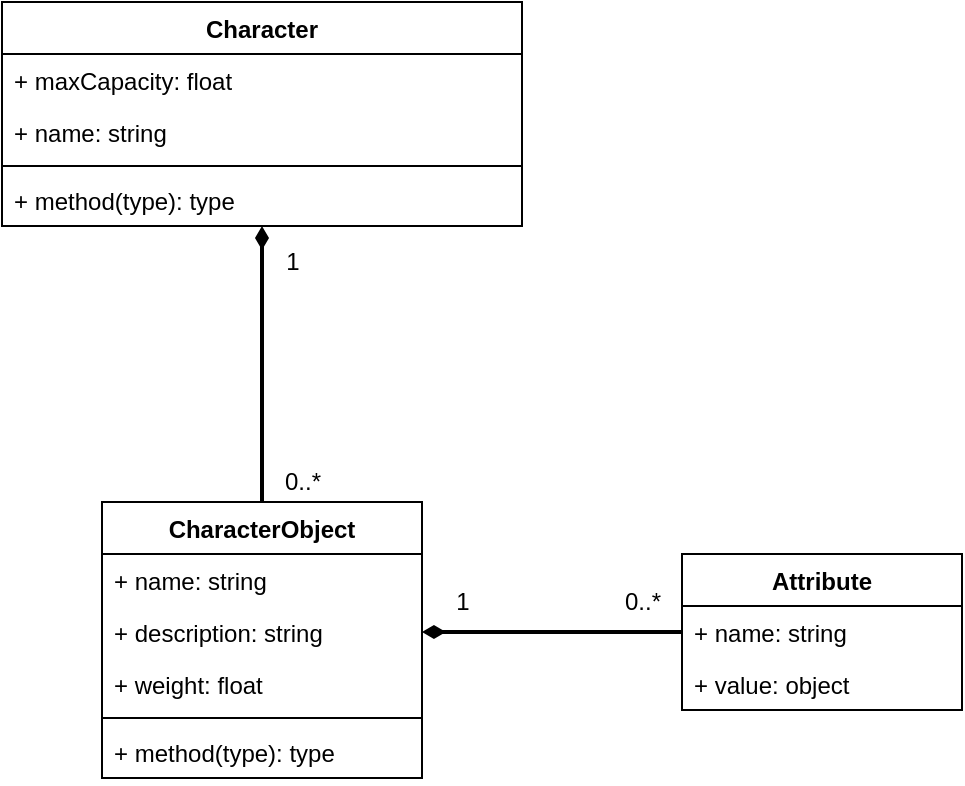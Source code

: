 <mxfile version="16.5.1" type="device"><diagram id="RT0XoFt2jkPjuvHoGF--" name="Page-1"><mxGraphModel dx="918" dy="754" grid="1" gridSize="10" guides="1" tooltips="1" connect="1" arrows="1" fold="1" page="1" pageScale="1" pageWidth="827" pageHeight="1169" math="0" shadow="0"><root><mxCell id="0"/><mxCell id="1" parent="0"/><mxCell id="ShyAeX_a2PrN0PIydXb9-6" value="CharacterObject" style="swimlane;fontStyle=1;align=center;verticalAlign=top;childLayout=stackLayout;horizontal=1;startSize=26;horizontalStack=0;resizeParent=1;resizeParentMax=0;resizeLast=0;collapsible=1;marginBottom=0;" parent="1" vertex="1"><mxGeometry x="160" y="310" width="160" height="138" as="geometry"/></mxCell><mxCell id="ShyAeX_a2PrN0PIydXb9-7" value="+ name: string" style="text;strokeColor=none;fillColor=none;align=left;verticalAlign=top;spacingLeft=4;spacingRight=4;overflow=hidden;rotatable=0;points=[[0,0.5],[1,0.5]];portConstraint=eastwest;" parent="ShyAeX_a2PrN0PIydXb9-6" vertex="1"><mxGeometry y="26" width="160" height="26" as="geometry"/></mxCell><mxCell id="ShyAeX_a2PrN0PIydXb9-10" value="+ description: string" style="text;strokeColor=none;fillColor=none;align=left;verticalAlign=top;spacingLeft=4;spacingRight=4;overflow=hidden;rotatable=0;points=[[0,0.5],[1,0.5]];portConstraint=eastwest;" parent="ShyAeX_a2PrN0PIydXb9-6" vertex="1"><mxGeometry y="52" width="160" height="26" as="geometry"/></mxCell><mxCell id="ShyAeX_a2PrN0PIydXb9-11" value="+ weight: float" style="text;strokeColor=none;fillColor=none;align=left;verticalAlign=top;spacingLeft=4;spacingRight=4;overflow=hidden;rotatable=0;points=[[0,0.5],[1,0.5]];portConstraint=eastwest;" parent="ShyAeX_a2PrN0PIydXb9-6" vertex="1"><mxGeometry y="78" width="160" height="26" as="geometry"/></mxCell><mxCell id="ShyAeX_a2PrN0PIydXb9-8" value="" style="line;strokeWidth=1;fillColor=none;align=left;verticalAlign=middle;spacingTop=-1;spacingLeft=3;spacingRight=3;rotatable=0;labelPosition=right;points=[];portConstraint=eastwest;" parent="ShyAeX_a2PrN0PIydXb9-6" vertex="1"><mxGeometry y="104" width="160" height="8" as="geometry"/></mxCell><mxCell id="ShyAeX_a2PrN0PIydXb9-9" value="+ method(type): type" style="text;strokeColor=none;fillColor=none;align=left;verticalAlign=top;spacingLeft=4;spacingRight=4;overflow=hidden;rotatable=0;points=[[0,0.5],[1,0.5]];portConstraint=eastwest;" parent="ShyAeX_a2PrN0PIydXb9-6" vertex="1"><mxGeometry y="112" width="160" height="26" as="geometry"/></mxCell><mxCell id="RXeVCDnNgO_fu0gsX5zz-14" style="edgeStyle=orthogonalEdgeStyle;rounded=0;orthogonalLoop=1;jettySize=auto;html=1;entryX=0.5;entryY=0;entryDx=0;entryDy=0;startArrow=diamondThin;startFill=1;endArrow=none;endFill=0;strokeWidth=2;" edge="1" parent="1" source="ShyAeX_a2PrN0PIydXb9-12" target="ShyAeX_a2PrN0PIydXb9-6"><mxGeometry relative="1" as="geometry"/></mxCell><mxCell id="ShyAeX_a2PrN0PIydXb9-12" value="Character" style="swimlane;fontStyle=1;align=center;verticalAlign=top;childLayout=stackLayout;horizontal=1;startSize=26;horizontalStack=0;resizeParent=1;resizeParentMax=0;resizeLast=0;collapsible=1;marginBottom=0;" parent="1" vertex="1"><mxGeometry x="110" y="60" width="260" height="112" as="geometry"/></mxCell><mxCell id="ShyAeX_a2PrN0PIydXb9-13" value="+ maxCapacity: float" style="text;strokeColor=none;fillColor=none;align=left;verticalAlign=top;spacingLeft=4;spacingRight=4;overflow=hidden;rotatable=0;points=[[0,0.5],[1,0.5]];portConstraint=eastwest;" parent="ShyAeX_a2PrN0PIydXb9-12" vertex="1"><mxGeometry y="26" width="260" height="26" as="geometry"/></mxCell><mxCell id="ShyAeX_a2PrN0PIydXb9-14" value="+ name: string" style="text;strokeColor=none;fillColor=none;align=left;verticalAlign=top;spacingLeft=4;spacingRight=4;overflow=hidden;rotatable=0;points=[[0,0.5],[1,0.5]];portConstraint=eastwest;" parent="ShyAeX_a2PrN0PIydXb9-12" vertex="1"><mxGeometry y="52" width="260" height="26" as="geometry"/></mxCell><mxCell id="ShyAeX_a2PrN0PIydXb9-16" value="" style="line;strokeWidth=1;fillColor=none;align=left;verticalAlign=middle;spacingTop=-1;spacingLeft=3;spacingRight=3;rotatable=0;labelPosition=right;points=[];portConstraint=eastwest;" parent="ShyAeX_a2PrN0PIydXb9-12" vertex="1"><mxGeometry y="78" width="260" height="8" as="geometry"/></mxCell><mxCell id="ShyAeX_a2PrN0PIydXb9-17" value="+ method(type): type" style="text;strokeColor=none;fillColor=none;align=left;verticalAlign=top;spacingLeft=4;spacingRight=4;overflow=hidden;rotatable=0;points=[[0,0.5],[1,0.5]];portConstraint=eastwest;" parent="ShyAeX_a2PrN0PIydXb9-12" vertex="1"><mxGeometry y="86" width="260" height="26" as="geometry"/></mxCell><mxCell id="RXeVCDnNgO_fu0gsX5zz-1" value="Attribute" style="swimlane;fontStyle=1;childLayout=stackLayout;horizontal=1;startSize=26;fillColor=none;horizontalStack=0;resizeParent=1;resizeParentMax=0;resizeLast=0;collapsible=1;marginBottom=0;" vertex="1" parent="1"><mxGeometry x="450" y="336" width="140" height="78" as="geometry"/></mxCell><mxCell id="RXeVCDnNgO_fu0gsX5zz-2" value="+ name: string" style="text;strokeColor=none;fillColor=none;align=left;verticalAlign=top;spacingLeft=4;spacingRight=4;overflow=hidden;rotatable=0;points=[[0,0.5],[1,0.5]];portConstraint=eastwest;" vertex="1" parent="RXeVCDnNgO_fu0gsX5zz-1"><mxGeometry y="26" width="140" height="26" as="geometry"/></mxCell><mxCell id="RXeVCDnNgO_fu0gsX5zz-3" value="+ value: object" style="text;strokeColor=none;fillColor=none;align=left;verticalAlign=top;spacingLeft=4;spacingRight=4;overflow=hidden;rotatable=0;points=[[0,0.5],[1,0.5]];portConstraint=eastwest;" vertex="1" parent="RXeVCDnNgO_fu0gsX5zz-1"><mxGeometry y="52" width="140" height="26" as="geometry"/></mxCell><mxCell id="RXeVCDnNgO_fu0gsX5zz-5" style="edgeStyle=orthogonalEdgeStyle;rounded=0;orthogonalLoop=1;jettySize=auto;html=1;entryX=0;entryY=0.5;entryDx=0;entryDy=0;endArrow=none;endFill=0;startArrow=diamondThin;startFill=1;strokeWidth=2;" edge="1" parent="1" source="ShyAeX_a2PrN0PIydXb9-10" target="RXeVCDnNgO_fu0gsX5zz-2"><mxGeometry relative="1" as="geometry"/></mxCell><mxCell id="RXeVCDnNgO_fu0gsX5zz-8" value="1" style="text;html=1;align=center;verticalAlign=middle;resizable=0;points=[];autosize=1;strokeColor=none;fillColor=none;" vertex="1" parent="1"><mxGeometry x="330" y="350" width="20" height="20" as="geometry"/></mxCell><mxCell id="RXeVCDnNgO_fu0gsX5zz-9" value="0..*" style="text;html=1;align=center;verticalAlign=middle;resizable=0;points=[];autosize=1;strokeColor=none;fillColor=none;" vertex="1" parent="1"><mxGeometry x="415" y="350" width="30" height="20" as="geometry"/></mxCell><mxCell id="RXeVCDnNgO_fu0gsX5zz-15" value="1" style="text;html=1;align=center;verticalAlign=middle;resizable=0;points=[];autosize=1;strokeColor=none;fillColor=none;" vertex="1" parent="1"><mxGeometry x="245" y="180" width="20" height="20" as="geometry"/></mxCell><mxCell id="RXeVCDnNgO_fu0gsX5zz-16" value="0..*" style="text;html=1;align=center;verticalAlign=middle;resizable=0;points=[];autosize=1;strokeColor=none;fillColor=none;" vertex="1" parent="1"><mxGeometry x="245" y="290" width="30" height="20" as="geometry"/></mxCell></root></mxGraphModel></diagram></mxfile>